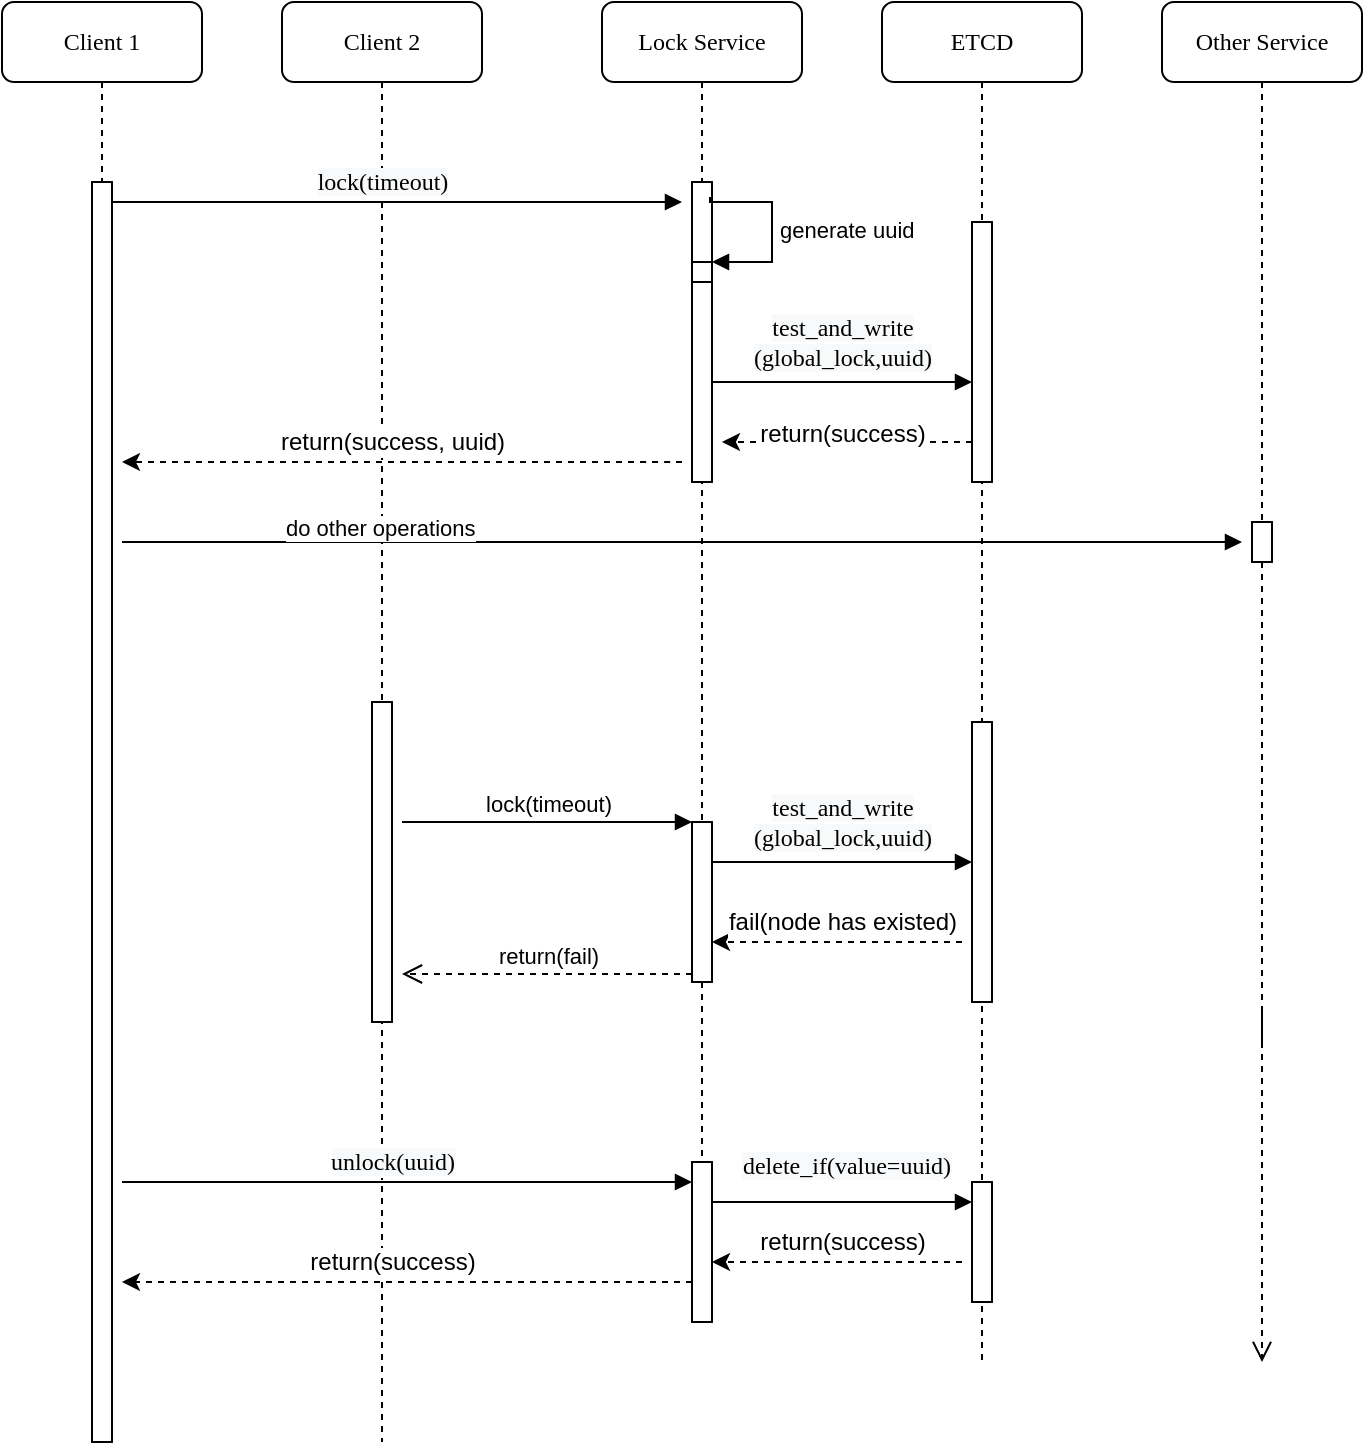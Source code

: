 <mxfile version="12.4.7" type="github">
  <diagram name="Page-1" id="13e1069c-82ec-6db2-03f1-153e76fe0fe0">
    <mxGraphModel dx="782" dy="446" grid="1" gridSize="10" guides="1" tooltips="1" connect="1" arrows="1" fold="1" page="1" pageScale="1" pageWidth="1100" pageHeight="850" background="#ffffff" math="0" shadow="0">
      <root>
        <mxCell id="0"/>
        <mxCell id="1" parent="0"/>
        <mxCell id="7baba1c4bc27f4b0-2" value="Client 2" style="shape=umlLifeline;perimeter=lifelinePerimeter;whiteSpace=wrap;html=1;container=1;collapsible=0;recursiveResize=0;outlineConnect=0;rounded=1;shadow=0;comic=0;labelBackgroundColor=none;strokeWidth=1;fontFamily=Verdana;fontSize=12;align=center;" parent="1" vertex="1">
          <mxGeometry x="240" y="80" width="100" height="720" as="geometry"/>
        </mxCell>
        <mxCell id="7baba1c4bc27f4b0-10" value="" style="html=1;points=[];perimeter=orthogonalPerimeter;rounded=0;shadow=0;comic=0;labelBackgroundColor=none;strokeWidth=1;fontFamily=Verdana;fontSize=12;align=center;" parent="7baba1c4bc27f4b0-2" vertex="1">
          <mxGeometry x="45" y="350" width="10" height="160" as="geometry"/>
        </mxCell>
        <mxCell id="7baba1c4bc27f4b0-3" value="Lock Service" style="shape=umlLifeline;perimeter=lifelinePerimeter;whiteSpace=wrap;html=1;container=1;collapsible=0;recursiveResize=0;outlineConnect=0;rounded=1;shadow=0;comic=0;labelBackgroundColor=none;strokeWidth=1;fontFamily=Verdana;fontSize=12;align=center;fillColor=#ffffff;" parent="1" vertex="1">
          <mxGeometry x="400" y="80" width="100" height="580" as="geometry"/>
        </mxCell>
        <mxCell id="7baba1c4bc27f4b0-13" value="" style="html=1;points=[];perimeter=orthogonalPerimeter;rounded=0;shadow=0;comic=0;labelBackgroundColor=none;strokeWidth=1;fontFamily=Verdana;fontSize=12;align=center;" parent="7baba1c4bc27f4b0-3" vertex="1">
          <mxGeometry x="45" y="90" width="10" height="150" as="geometry"/>
        </mxCell>
        <mxCell id="AFSu2onyiTdUrIdWj_2S-7" value="" style="html=1;points=[];perimeter=orthogonalPerimeter;" vertex="1" parent="7baba1c4bc27f4b0-3">
          <mxGeometry x="45" y="130" width="10" height="10" as="geometry"/>
        </mxCell>
        <mxCell id="AFSu2onyiTdUrIdWj_2S-8" value="generate uuid" style="edgeStyle=orthogonalEdgeStyle;html=1;align=left;spacingLeft=2;endArrow=block;rounded=0;entryX=1;entryY=0;exitX=0.9;exitY=0.05;exitDx=0;exitDy=0;exitPerimeter=0;" edge="1" target="AFSu2onyiTdUrIdWj_2S-7" parent="7baba1c4bc27f4b0-3" source="7baba1c4bc27f4b0-13">
          <mxGeometry relative="1" as="geometry">
            <mxPoint x="60" y="100" as="sourcePoint"/>
            <Array as="points">
              <mxPoint x="54" y="100"/>
              <mxPoint x="85" y="100"/>
              <mxPoint x="85" y="130"/>
            </Array>
          </mxGeometry>
        </mxCell>
        <mxCell id="AFSu2onyiTdUrIdWj_2S-10" value="" style="html=1;points=[];perimeter=orthogonalPerimeter;" vertex="1" parent="7baba1c4bc27f4b0-3">
          <mxGeometry x="45" y="410" width="10" height="80" as="geometry"/>
        </mxCell>
        <mxCell id="7baba1c4bc27f4b0-4" value="ETCD" style="shape=umlLifeline;perimeter=lifelinePerimeter;whiteSpace=wrap;html=1;container=1;collapsible=0;recursiveResize=0;outlineConnect=0;rounded=1;shadow=0;comic=0;labelBackgroundColor=none;strokeWidth=1;fontFamily=Verdana;fontSize=12;align=center;" parent="1" vertex="1">
          <mxGeometry x="540" y="80" width="100" height="680" as="geometry"/>
        </mxCell>
        <mxCell id="7baba1c4bc27f4b0-16" value="" style="html=1;points=[];perimeter=orthogonalPerimeter;rounded=0;shadow=0;comic=0;labelBackgroundColor=none;strokeWidth=1;fontFamily=Verdana;fontSize=12;align=center;" parent="7baba1c4bc27f4b0-4" vertex="1">
          <mxGeometry x="45" y="110" width="10" height="130" as="geometry"/>
        </mxCell>
        <mxCell id="7baba1c4bc27f4b0-5" value="Other Service" style="shape=umlLifeline;perimeter=lifelinePerimeter;whiteSpace=wrap;html=1;container=1;collapsible=0;recursiveResize=0;outlineConnect=0;rounded=1;shadow=0;comic=0;labelBackgroundColor=none;strokeWidth=1;fontFamily=Verdana;fontSize=12;align=center;" parent="1" vertex="1">
          <mxGeometry x="680" y="80" width="100" height="580" as="geometry"/>
        </mxCell>
        <mxCell id="7baba1c4bc27f4b0-19" value="" style="html=1;points=[];perimeter=orthogonalPerimeter;rounded=0;shadow=0;comic=0;labelBackgroundColor=none;strokeWidth=1;fontFamily=Verdana;fontSize=12;align=center;" parent="7baba1c4bc27f4b0-5" vertex="1">
          <mxGeometry x="45" y="260" width="10" height="20" as="geometry"/>
        </mxCell>
        <mxCell id="7baba1c4bc27f4b0-8" value="Client 1" style="shape=umlLifeline;perimeter=lifelinePerimeter;whiteSpace=wrap;html=1;container=1;collapsible=0;recursiveResize=0;outlineConnect=0;rounded=1;shadow=0;comic=0;labelBackgroundColor=none;strokeWidth=1;fontFamily=Verdana;fontSize=12;align=center;" parent="1" vertex="1">
          <mxGeometry x="100" y="80" width="100" height="720" as="geometry"/>
        </mxCell>
        <mxCell id="7baba1c4bc27f4b0-9" value="" style="html=1;points=[];perimeter=orthogonalPerimeter;rounded=0;shadow=0;comic=0;labelBackgroundColor=none;strokeWidth=1;fontFamily=Verdana;fontSize=12;align=center;" parent="7baba1c4bc27f4b0-8" vertex="1">
          <mxGeometry x="45" y="90" width="10" height="630" as="geometry"/>
        </mxCell>
        <mxCell id="7baba1c4bc27f4b0-17" value="" style="html=1;verticalAlign=bottom;endArrow=block;labelBackgroundColor=none;fontFamily=Verdana;fontSize=12;edgeStyle=elbowEdgeStyle;elbow=vertical;" parent="1" edge="1">
          <mxGeometry y="10" relative="1" as="geometry">
            <mxPoint x="455" y="270" as="sourcePoint"/>
            <Array as="points">
              <mxPoint x="530" y="270"/>
              <mxPoint x="520" y="250"/>
              <mxPoint x="460" y="270"/>
            </Array>
            <mxPoint x="585" y="270" as="targetPoint"/>
            <mxPoint as="offset"/>
          </mxGeometry>
        </mxCell>
        <mxCell id="AFSu2onyiTdUrIdWj_2S-5" value="&lt;span style=&quot;font-family: &amp;#34;verdana&amp;#34; ; background-color: rgb(248 , 249 , 250)&quot;&gt;test_and_write&lt;/span&gt;&lt;br style=&quot;font-family: &amp;#34;verdana&amp;#34; ; background-color: rgb(248 , 249 , 250)&quot;&gt;&lt;span style=&quot;font-family: &amp;#34;verdana&amp;#34; ; background-color: rgb(248 , 249 , 250)&quot;&gt;(global_lock,uuid)&lt;/span&gt;" style="text;html=1;align=center;verticalAlign=middle;resizable=0;points=[];labelBackgroundColor=#ffffff;" vertex="1" connectable="0" parent="7baba1c4bc27f4b0-17">
          <mxGeometry x="0.154" y="33" relative="1" as="geometry">
            <mxPoint x="-10" y="13" as="offset"/>
          </mxGeometry>
        </mxCell>
        <mxCell id="7baba1c4bc27f4b0-22" value="" style="html=1;points=[];perimeter=orthogonalPerimeter;rounded=0;shadow=0;comic=0;labelBackgroundColor=none;strokeWidth=1;fontFamily=Verdana;fontSize=12;align=center;" parent="1" vertex="1">
          <mxGeometry x="585" y="440" width="10" height="140" as="geometry"/>
        </mxCell>
        <mxCell id="7baba1c4bc27f4b0-30" value="" style="html=1;verticalAlign=bottom;endArrow=open;dashed=1;endSize=8;labelBackgroundColor=none;fontFamily=Verdana;fontSize=12;edgeStyle=elbowEdgeStyle;elbow=vertical;" parent="1" edge="1">
          <mxGeometry relative="1" as="geometry">
            <mxPoint x="730" y="760" as="targetPoint"/>
            <Array as="points">
              <mxPoint x="730" y="580"/>
              <mxPoint x="570" y="600"/>
            </Array>
            <mxPoint x="730" y="600" as="sourcePoint"/>
          </mxGeometry>
        </mxCell>
        <mxCell id="7baba1c4bc27f4b0-11" value="" style="html=1;verticalAlign=bottom;endArrow=block;labelBackgroundColor=none;fontFamily=Verdana;fontSize=12;edgeStyle=elbowEdgeStyle;elbow=vertical;" parent="1" source="7baba1c4bc27f4b0-9" edge="1">
          <mxGeometry relative="1" as="geometry">
            <mxPoint x="220" y="190" as="sourcePoint"/>
            <mxPoint x="440" y="180" as="targetPoint"/>
            <mxPoint as="offset"/>
          </mxGeometry>
        </mxCell>
        <mxCell id="AFSu2onyiTdUrIdWj_2S-6" value="&lt;span style=&quot;font-family: &amp;#34;verdana&amp;#34; ; background-color: rgb(248 , 249 , 250)&quot;&gt;lock(timeout)&lt;/span&gt;" style="text;html=1;align=center;verticalAlign=middle;resizable=0;points=[];labelBackgroundColor=#ffffff;" vertex="1" connectable="0" parent="7baba1c4bc27f4b0-11">
          <mxGeometry x="0.436" y="-1" relative="1" as="geometry">
            <mxPoint x="-70" y="-11" as="offset"/>
          </mxGeometry>
        </mxCell>
        <mxCell id="AFSu2onyiTdUrIdWj_2S-1" value="" style="endArrow=classic;html=1;dashed=1;" edge="1" parent="1">
          <mxGeometry width="50" height="50" relative="1" as="geometry">
            <mxPoint x="585" y="300" as="sourcePoint"/>
            <mxPoint x="460" y="300" as="targetPoint"/>
          </mxGeometry>
        </mxCell>
        <mxCell id="AFSu2onyiTdUrIdWj_2S-2" value="return(success)" style="text;html=1;align=center;verticalAlign=middle;resizable=0;points=[];labelBackgroundColor=#ffffff;" vertex="1" connectable="0" parent="AFSu2onyiTdUrIdWj_2S-1">
          <mxGeometry x="0.349" y="-6" relative="1" as="geometry">
            <mxPoint x="19" y="2" as="offset"/>
          </mxGeometry>
        </mxCell>
        <mxCell id="AFSu2onyiTdUrIdWj_2S-3" value="" style="endArrow=classic;html=1;dashed=1;" edge="1" parent="1">
          <mxGeometry width="50" height="50" relative="1" as="geometry">
            <mxPoint x="440" y="310" as="sourcePoint"/>
            <mxPoint x="160" y="310" as="targetPoint"/>
            <Array as="points">
              <mxPoint x="430" y="310"/>
            </Array>
          </mxGeometry>
        </mxCell>
        <mxCell id="AFSu2onyiTdUrIdWj_2S-4" value="return(success, uuid)" style="text;html=1;align=center;verticalAlign=middle;resizable=0;points=[];labelBackgroundColor=#ffffff;" vertex="1" connectable="0" parent="AFSu2onyiTdUrIdWj_2S-3">
          <mxGeometry x="-0.183" y="-4" relative="1" as="geometry">
            <mxPoint x="-31" y="-6" as="offset"/>
          </mxGeometry>
        </mxCell>
        <mxCell id="AFSu2onyiTdUrIdWj_2S-11" value="lock(timeout)" style="html=1;verticalAlign=bottom;endArrow=block;entryX=0;entryY=0;" edge="1" target="AFSu2onyiTdUrIdWj_2S-10" parent="1">
          <mxGeometry relative="1" as="geometry">
            <mxPoint x="300" y="490" as="sourcePoint"/>
          </mxGeometry>
        </mxCell>
        <mxCell id="AFSu2onyiTdUrIdWj_2S-12" value="return(fail)" style="html=1;verticalAlign=bottom;endArrow=open;endSize=8;exitX=0;exitY=0.95;dashed=1;" edge="1" source="AFSu2onyiTdUrIdWj_2S-10" parent="1">
          <mxGeometry relative="1" as="geometry">
            <mxPoint x="300" y="566" as="targetPoint"/>
          </mxGeometry>
        </mxCell>
        <mxCell id="AFSu2onyiTdUrIdWj_2S-13" value="do other operations" style="endArrow=block;endFill=1;html=1;edgeStyle=orthogonalEdgeStyle;align=left;verticalAlign=top;" edge="1" parent="1">
          <mxGeometry x="-0.714" y="20" relative="1" as="geometry">
            <mxPoint x="160" y="350" as="sourcePoint"/>
            <mxPoint x="720" y="350" as="targetPoint"/>
            <mxPoint as="offset"/>
          </mxGeometry>
        </mxCell>
        <mxCell id="AFSu2onyiTdUrIdWj_2S-21" value="" style="html=1;verticalAlign=bottom;endArrow=block;labelBackgroundColor=none;fontFamily=Verdana;fontSize=12;edgeStyle=elbowEdgeStyle;elbow=vertical;" edge="1" parent="1">
          <mxGeometry y="10" relative="1" as="geometry">
            <mxPoint x="455" y="510" as="sourcePoint"/>
            <Array as="points">
              <mxPoint x="530" y="510"/>
              <mxPoint x="520" y="490"/>
              <mxPoint x="460" y="510"/>
            </Array>
            <mxPoint x="585" y="510" as="targetPoint"/>
            <mxPoint as="offset"/>
          </mxGeometry>
        </mxCell>
        <mxCell id="AFSu2onyiTdUrIdWj_2S-22" value="&lt;span style=&quot;font-family: &amp;#34;verdana&amp;#34; ; background-color: rgb(248 , 249 , 250)&quot;&gt;test_and_write&lt;/span&gt;&lt;br style=&quot;font-family: &amp;#34;verdana&amp;#34; ; background-color: rgb(248 , 249 , 250)&quot;&gt;&lt;span style=&quot;font-family: &amp;#34;verdana&amp;#34; ; background-color: rgb(248 , 249 , 250)&quot;&gt;(global_lock,uuid)&lt;/span&gt;" style="text;html=1;align=center;verticalAlign=middle;resizable=0;points=[];labelBackgroundColor=#ffffff;" vertex="1" connectable="0" parent="AFSu2onyiTdUrIdWj_2S-21">
          <mxGeometry x="0.154" y="33" relative="1" as="geometry">
            <mxPoint x="-10" y="13" as="offset"/>
          </mxGeometry>
        </mxCell>
        <mxCell id="AFSu2onyiTdUrIdWj_2S-23" value="" style="endArrow=classic;html=1;dashed=1;" edge="1" parent="1">
          <mxGeometry width="50" height="50" relative="1" as="geometry">
            <mxPoint x="580" y="550" as="sourcePoint"/>
            <mxPoint x="455" y="550" as="targetPoint"/>
          </mxGeometry>
        </mxCell>
        <mxCell id="AFSu2onyiTdUrIdWj_2S-24" value="fail(node has existed)" style="text;html=1;align=center;verticalAlign=middle;resizable=0;points=[];labelBackgroundColor=#ffffff;" vertex="1" connectable="0" parent="AFSu2onyiTdUrIdWj_2S-23">
          <mxGeometry x="0.349" y="-6" relative="1" as="geometry">
            <mxPoint x="24" y="-4" as="offset"/>
          </mxGeometry>
        </mxCell>
        <mxCell id="AFSu2onyiTdUrIdWj_2S-25" value="" style="html=1;verticalAlign=bottom;endArrow=block;labelBackgroundColor=none;fontFamily=Verdana;fontSize=12;edgeStyle=elbowEdgeStyle;elbow=vertical;" edge="1" parent="1">
          <mxGeometry relative="1" as="geometry">
            <mxPoint x="160" y="670" as="sourcePoint"/>
            <mxPoint x="445" y="670" as="targetPoint"/>
            <mxPoint as="offset"/>
          </mxGeometry>
        </mxCell>
        <mxCell id="AFSu2onyiTdUrIdWj_2S-26" value="&lt;span style=&quot;font-family: &amp;#34;verdana&amp;#34; ; background-color: rgb(248 , 249 , 250)&quot;&gt;unlock(uuid)&lt;/span&gt;" style="text;html=1;align=center;verticalAlign=middle;resizable=0;points=[];labelBackgroundColor=#ffffff;" vertex="1" connectable="0" parent="AFSu2onyiTdUrIdWj_2S-25">
          <mxGeometry x="0.436" y="-1" relative="1" as="geometry">
            <mxPoint x="-70" y="-11" as="offset"/>
          </mxGeometry>
        </mxCell>
        <mxCell id="AFSu2onyiTdUrIdWj_2S-27" value="" style="html=1;points=[];perimeter=orthogonalPerimeter;" vertex="1" parent="1">
          <mxGeometry x="445" y="660" width="10" height="80" as="geometry"/>
        </mxCell>
        <mxCell id="AFSu2onyiTdUrIdWj_2S-28" value="" style="html=1;verticalAlign=bottom;endArrow=block;labelBackgroundColor=none;fontFamily=Verdana;fontSize=12;edgeStyle=elbowEdgeStyle;elbow=vertical;" edge="1" parent="1">
          <mxGeometry y="10" relative="1" as="geometry">
            <mxPoint x="455" y="680" as="sourcePoint"/>
            <Array as="points">
              <mxPoint x="530" y="680"/>
              <mxPoint x="520" y="660"/>
              <mxPoint x="460" y="680"/>
            </Array>
            <mxPoint x="585" y="680" as="targetPoint"/>
            <mxPoint as="offset"/>
          </mxGeometry>
        </mxCell>
        <mxCell id="AFSu2onyiTdUrIdWj_2S-29" value="&lt;font face=&quot;verdana&quot;&gt;&lt;span style=&quot;background-color: rgb(248 , 249 , 250)&quot;&gt;delete_if(value=uuid)&lt;/span&gt;&lt;/font&gt;" style="text;html=1;align=center;verticalAlign=middle;resizable=0;points=[];labelBackgroundColor=#ffffff;" vertex="1" connectable="0" parent="AFSu2onyiTdUrIdWj_2S-28">
          <mxGeometry x="0.154" y="33" relative="1" as="geometry">
            <mxPoint x="-8" y="15" as="offset"/>
          </mxGeometry>
        </mxCell>
        <mxCell id="AFSu2onyiTdUrIdWj_2S-30" value="" style="html=1;points=[];perimeter=orthogonalPerimeter;rounded=0;shadow=0;comic=0;labelBackgroundColor=none;strokeWidth=1;fontFamily=Verdana;fontSize=12;align=center;" vertex="1" parent="1">
          <mxGeometry x="585" y="670" width="10" height="60" as="geometry"/>
        </mxCell>
        <mxCell id="AFSu2onyiTdUrIdWj_2S-31" value="" style="endArrow=classic;html=1;dashed=1;" edge="1" parent="1">
          <mxGeometry width="50" height="50" relative="1" as="geometry">
            <mxPoint x="580" y="710" as="sourcePoint"/>
            <mxPoint x="455" y="710" as="targetPoint"/>
          </mxGeometry>
        </mxCell>
        <mxCell id="AFSu2onyiTdUrIdWj_2S-32" value="return(success)" style="text;html=1;align=center;verticalAlign=middle;resizable=0;points=[];labelBackgroundColor=#ffffff;" vertex="1" connectable="0" parent="AFSu2onyiTdUrIdWj_2S-31">
          <mxGeometry x="0.349" y="-6" relative="1" as="geometry">
            <mxPoint x="24" y="-4" as="offset"/>
          </mxGeometry>
        </mxCell>
        <mxCell id="AFSu2onyiTdUrIdWj_2S-33" value="" style="endArrow=classic;html=1;dashed=1;" edge="1" parent="1">
          <mxGeometry width="50" height="50" relative="1" as="geometry">
            <mxPoint x="445" y="720" as="sourcePoint"/>
            <mxPoint x="160" y="720" as="targetPoint"/>
          </mxGeometry>
        </mxCell>
        <mxCell id="AFSu2onyiTdUrIdWj_2S-34" value="return(success)" style="text;html=1;align=center;verticalAlign=middle;resizable=0;points=[];labelBackgroundColor=#ffffff;" vertex="1" connectable="0" parent="AFSu2onyiTdUrIdWj_2S-33">
          <mxGeometry x="0.349" y="-6" relative="1" as="geometry">
            <mxPoint x="42" y="-4" as="offset"/>
          </mxGeometry>
        </mxCell>
      </root>
    </mxGraphModel>
  </diagram>
</mxfile>
